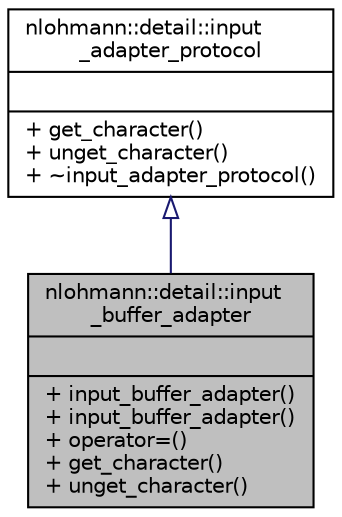 digraph "nlohmann::detail::input_buffer_adapter"
{
 // INTERACTIVE_SVG=YES
  bgcolor="transparent";
  edge [fontname="Helvetica",fontsize="10",labelfontname="Helvetica",labelfontsize="10"];
  node [fontname="Helvetica",fontsize="10",shape=record];
  Node1 [label="{nlohmann::detail::input\l_buffer_adapter\n||+ input_buffer_adapter()\l+ input_buffer_adapter()\l+ operator=()\l+ get_character()\l+ unget_character()\l}",height=0.2,width=0.4,color="black", fillcolor="grey75", style="filled" fontcolor="black"];
  Node2 -> Node1 [dir="back",color="midnightblue",fontsize="10",style="solid",arrowtail="onormal",fontname="Helvetica"];
  Node2 [label="{nlohmann::detail::input\l_adapter_protocol\n||+ get_character()\l+ unget_character()\l+ ~input_adapter_protocol()\l}",height=0.2,width=0.4,color="black",URL="$d8/d5f/structnlohmann_1_1detail_1_1input__adapter__protocol.html",tooltip="abstract input adapter interface "];
}
